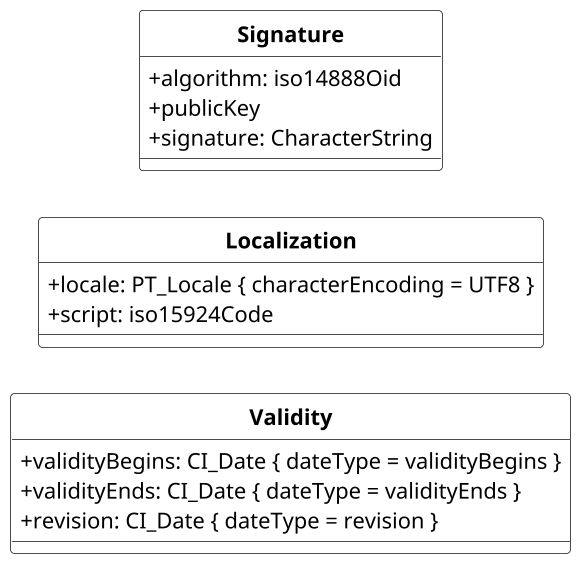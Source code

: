 @startuml CommonModels
/'
Diagram:        CommonModels
DateCreate:     03/05/2019
Description:

Hystory of changes:
> DD/MM/YYYY
    -
    -
'/

'******* CONFIGURATION ************************************************
skinparam classAttributeIconSize 0
skinparam Dpi 150
skinparam Monochrome true
skinparam LineType ortho
skinparam nodesep 30
skinparam ranksep 30
hide circle
/' skinparam CircledCharacterRadius 0 '/
/' skinparam CircledCharacterFontSize 0 '/
skinparam Default {
TextAlignment center
FontName Helvetica
}
skinparam Class {
AttributeIconSize 0
BackgroundColor White
FontStyle bold
StereotypeFontSize 10
}
skinparam Rectangle {
BackgroundColor White
FontStyle bold
FontSize 11
StereotypeFontSize 10
}
skinparam Object {
BackgroundColor White
FontStyle bold
FontSize 11
StereotypeFontSize 10
}

skinparam Entity {
StereotypeFontSize 10
}

'******* CLASS DEFINITION *********************************************
class Signature{
    +algorithm: iso14888Oid
    +publicKey
    +signature: CharacterString
}

class Localization{
    +locale: PT_Locale { characterEncoding = UTF8 }
    +script: iso15924Code
}

class Validity{
    +validityBegins: CI_Date { dateType = validityBegins }
    +validityEnds: CI_Date { dateType = validityEnds }
    +revision: CI_Date { dateType = revision }
}

'******* NOTES ********************************************************


'******* CLASS RELATIONS **********************************************
Signature -[hidden]-> Localization
Localization -[hidden]-> Validity

@enduml